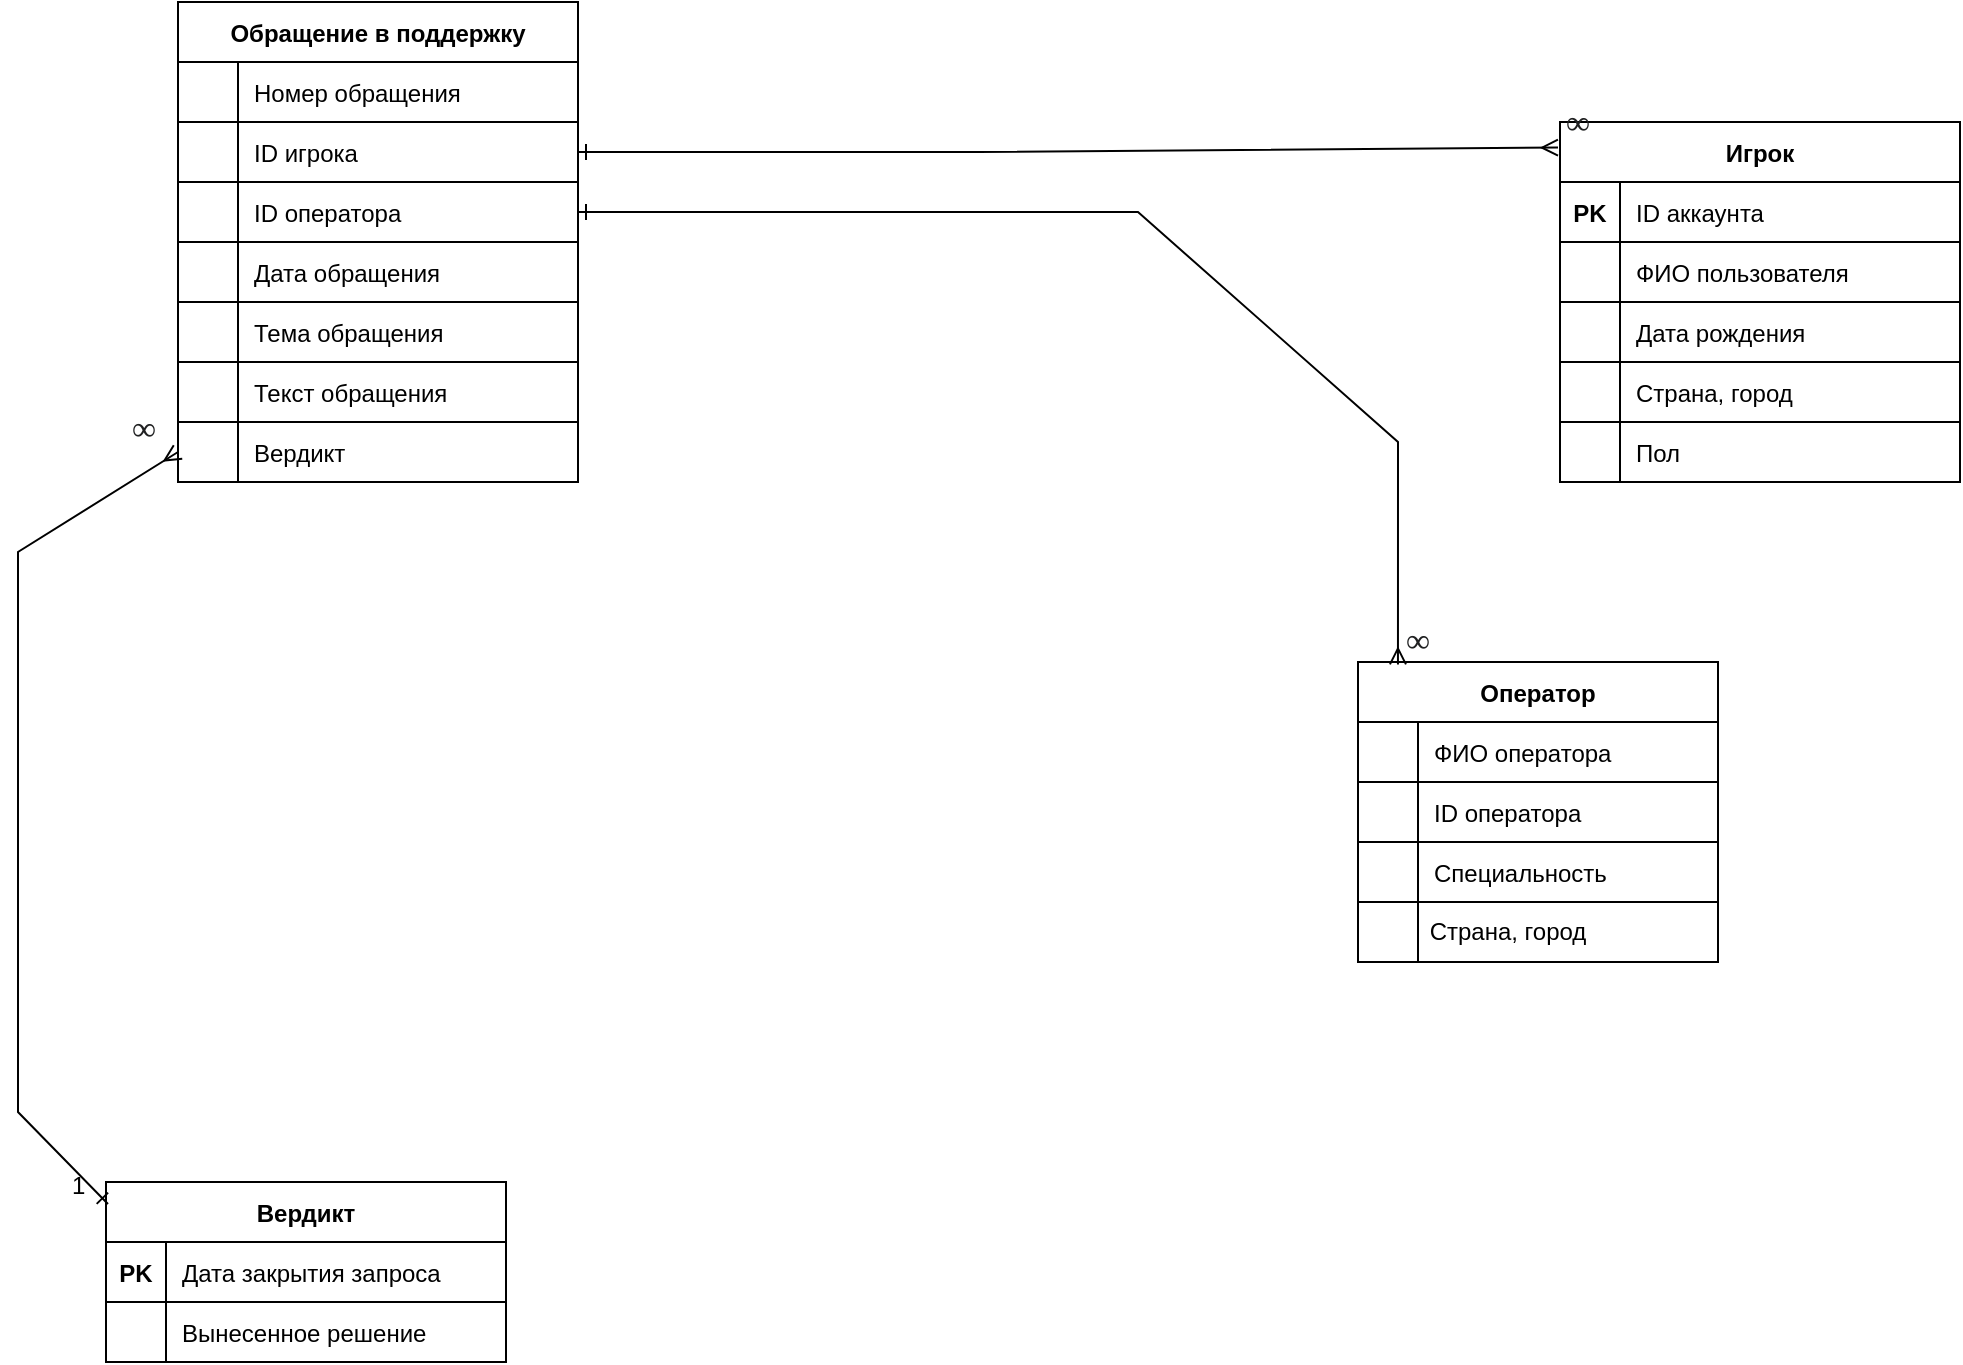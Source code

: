 <mxfile version="20.6.0" type="github">
  <diagram id="JGiZwVs_J_dFb-gfyg0E" name="Страница 1">
    <mxGraphModel dx="1134" dy="735" grid="1" gridSize="10" guides="1" tooltips="1" connect="1" arrows="1" fold="1" page="1" pageScale="1" pageWidth="827" pageHeight="1169" math="0" shadow="0">
      <root>
        <mxCell id="0" />
        <mxCell id="1" parent="0" />
        <mxCell id="j2ctVzQSkx7qdRX2qJBp-1" value="Оператор" style="shape=table;startSize=30;container=1;collapsible=1;childLayout=tableLayout;fixedRows=1;rowLines=0;fontStyle=1;align=center;resizeLast=1;" vertex="1" parent="1">
          <mxGeometry x="1040" y="1070" width="180" height="150" as="geometry" />
        </mxCell>
        <mxCell id="j2ctVzQSkx7qdRX2qJBp-5" value="" style="shape=tableRow;horizontal=0;startSize=0;swimlaneHead=0;swimlaneBody=0;fillColor=none;collapsible=0;dropTarget=0;points=[[0,0.5],[1,0.5]];portConstraint=eastwest;top=0;left=0;right=0;bottom=1;" vertex="1" parent="j2ctVzQSkx7qdRX2qJBp-1">
          <mxGeometry y="30" width="180" height="30" as="geometry" />
        </mxCell>
        <mxCell id="j2ctVzQSkx7qdRX2qJBp-6" value="" style="shape=partialRectangle;connectable=0;fillColor=none;top=0;left=0;bottom=0;right=0;fontStyle=1;overflow=hidden;" vertex="1" parent="j2ctVzQSkx7qdRX2qJBp-5">
          <mxGeometry width="30" height="30" as="geometry">
            <mxRectangle width="30" height="30" as="alternateBounds" />
          </mxGeometry>
        </mxCell>
        <mxCell id="j2ctVzQSkx7qdRX2qJBp-7" value="ФИО оператора" style="shape=partialRectangle;connectable=0;fillColor=none;top=0;left=0;bottom=0;right=0;align=left;spacingLeft=6;fontStyle=0;overflow=hidden;" vertex="1" parent="j2ctVzQSkx7qdRX2qJBp-5">
          <mxGeometry x="30" width="150" height="30" as="geometry">
            <mxRectangle width="150" height="30" as="alternateBounds" />
          </mxGeometry>
        </mxCell>
        <mxCell id="j2ctVzQSkx7qdRX2qJBp-8" value="" style="shape=tableRow;horizontal=0;startSize=0;swimlaneHead=0;swimlaneBody=0;fillColor=none;collapsible=0;dropTarget=0;points=[[0,0.5],[1,0.5]];portConstraint=eastwest;top=0;left=0;right=0;bottom=1;" vertex="1" parent="j2ctVzQSkx7qdRX2qJBp-1">
          <mxGeometry y="60" width="180" height="30" as="geometry" />
        </mxCell>
        <mxCell id="j2ctVzQSkx7qdRX2qJBp-9" value="" style="shape=partialRectangle;connectable=0;fillColor=none;top=0;left=0;bottom=0;right=0;fontStyle=1;overflow=hidden;" vertex="1" parent="j2ctVzQSkx7qdRX2qJBp-8">
          <mxGeometry width="30" height="30" as="geometry">
            <mxRectangle width="30" height="30" as="alternateBounds" />
          </mxGeometry>
        </mxCell>
        <mxCell id="j2ctVzQSkx7qdRX2qJBp-10" value="ID оператора" style="shape=partialRectangle;connectable=0;fillColor=none;top=0;left=0;bottom=0;right=0;align=left;spacingLeft=6;fontStyle=0;overflow=hidden;" vertex="1" parent="j2ctVzQSkx7qdRX2qJBp-8">
          <mxGeometry x="30" width="150" height="30" as="geometry">
            <mxRectangle width="150" height="30" as="alternateBounds" />
          </mxGeometry>
        </mxCell>
        <mxCell id="j2ctVzQSkx7qdRX2qJBp-11" value="" style="shape=tableRow;horizontal=0;startSize=0;swimlaneHead=0;swimlaneBody=0;fillColor=none;collapsible=0;dropTarget=0;points=[[0,0.5],[1,0.5]];portConstraint=eastwest;top=0;left=0;right=0;bottom=1;" vertex="1" parent="j2ctVzQSkx7qdRX2qJBp-1">
          <mxGeometry y="90" width="180" height="30" as="geometry" />
        </mxCell>
        <mxCell id="j2ctVzQSkx7qdRX2qJBp-12" value="" style="shape=partialRectangle;connectable=0;fillColor=none;top=0;left=0;bottom=0;right=0;fontStyle=1;overflow=hidden;" vertex="1" parent="j2ctVzQSkx7qdRX2qJBp-11">
          <mxGeometry width="30" height="30" as="geometry">
            <mxRectangle width="30" height="30" as="alternateBounds" />
          </mxGeometry>
        </mxCell>
        <mxCell id="j2ctVzQSkx7qdRX2qJBp-13" value="Специальность" style="shape=partialRectangle;connectable=0;fillColor=none;top=0;left=0;bottom=0;right=0;align=left;spacingLeft=6;fontStyle=0;overflow=hidden;" vertex="1" parent="j2ctVzQSkx7qdRX2qJBp-11">
          <mxGeometry x="30" width="150" height="30" as="geometry">
            <mxRectangle width="150" height="30" as="alternateBounds" />
          </mxGeometry>
        </mxCell>
        <mxCell id="j2ctVzQSkx7qdRX2qJBp-14" value="Игрок" style="shape=table;startSize=30;container=1;collapsible=1;childLayout=tableLayout;fixedRows=1;rowLines=0;fontStyle=1;align=center;resizeLast=1;" vertex="1" parent="1">
          <mxGeometry x="1141" y="800" width="200" height="180" as="geometry" />
        </mxCell>
        <mxCell id="j2ctVzQSkx7qdRX2qJBp-18" value="" style="shape=tableRow;horizontal=0;startSize=0;swimlaneHead=0;swimlaneBody=0;fillColor=none;collapsible=0;dropTarget=0;points=[[0,0.5],[1,0.5]];portConstraint=eastwest;top=0;left=0;right=0;bottom=1;" vertex="1" parent="j2ctVzQSkx7qdRX2qJBp-14">
          <mxGeometry y="30" width="200" height="30" as="geometry" />
        </mxCell>
        <mxCell id="j2ctVzQSkx7qdRX2qJBp-19" value="PK" style="shape=partialRectangle;connectable=0;fillColor=none;top=0;left=0;bottom=0;right=0;fontStyle=1;overflow=hidden;" vertex="1" parent="j2ctVzQSkx7qdRX2qJBp-18">
          <mxGeometry width="30" height="30" as="geometry">
            <mxRectangle width="30" height="30" as="alternateBounds" />
          </mxGeometry>
        </mxCell>
        <mxCell id="j2ctVzQSkx7qdRX2qJBp-20" value="ID аккаунта" style="shape=partialRectangle;connectable=0;fillColor=none;top=0;left=0;bottom=0;right=0;align=left;spacingLeft=6;fontStyle=0;overflow=hidden;" vertex="1" parent="j2ctVzQSkx7qdRX2qJBp-18">
          <mxGeometry x="30" width="170" height="30" as="geometry">
            <mxRectangle width="170" height="30" as="alternateBounds" />
          </mxGeometry>
        </mxCell>
        <mxCell id="j2ctVzQSkx7qdRX2qJBp-21" value="" style="shape=tableRow;horizontal=0;startSize=0;swimlaneHead=0;swimlaneBody=0;fillColor=none;collapsible=0;dropTarget=0;points=[[0,0.5],[1,0.5]];portConstraint=eastwest;top=0;left=0;right=0;bottom=1;" vertex="1" parent="j2ctVzQSkx7qdRX2qJBp-14">
          <mxGeometry y="60" width="200" height="30" as="geometry" />
        </mxCell>
        <mxCell id="j2ctVzQSkx7qdRX2qJBp-22" value="" style="shape=partialRectangle;connectable=0;fillColor=none;top=0;left=0;bottom=0;right=0;fontStyle=1;overflow=hidden;" vertex="1" parent="j2ctVzQSkx7qdRX2qJBp-21">
          <mxGeometry width="30" height="30" as="geometry">
            <mxRectangle width="30" height="30" as="alternateBounds" />
          </mxGeometry>
        </mxCell>
        <mxCell id="j2ctVzQSkx7qdRX2qJBp-23" value="ФИО пользователя" style="shape=partialRectangle;connectable=0;fillColor=none;top=0;left=0;bottom=0;right=0;align=left;spacingLeft=6;fontStyle=0;overflow=hidden;" vertex="1" parent="j2ctVzQSkx7qdRX2qJBp-21">
          <mxGeometry x="30" width="170" height="30" as="geometry">
            <mxRectangle width="170" height="30" as="alternateBounds" />
          </mxGeometry>
        </mxCell>
        <mxCell id="j2ctVzQSkx7qdRX2qJBp-24" value="" style="shape=tableRow;horizontal=0;startSize=0;swimlaneHead=0;swimlaneBody=0;fillColor=none;collapsible=0;dropTarget=0;points=[[0,0.5],[1,0.5]];portConstraint=eastwest;top=0;left=0;right=0;bottom=1;" vertex="1" parent="j2ctVzQSkx7qdRX2qJBp-14">
          <mxGeometry y="90" width="200" height="30" as="geometry" />
        </mxCell>
        <mxCell id="j2ctVzQSkx7qdRX2qJBp-25" value="" style="shape=partialRectangle;connectable=0;fillColor=none;top=0;left=0;bottom=0;right=0;fontStyle=1;overflow=hidden;" vertex="1" parent="j2ctVzQSkx7qdRX2qJBp-24">
          <mxGeometry width="30" height="30" as="geometry">
            <mxRectangle width="30" height="30" as="alternateBounds" />
          </mxGeometry>
        </mxCell>
        <mxCell id="j2ctVzQSkx7qdRX2qJBp-26" value="Дата рождения" style="shape=partialRectangle;connectable=0;fillColor=none;top=0;left=0;bottom=0;right=0;align=left;spacingLeft=6;fontStyle=0;overflow=hidden;" vertex="1" parent="j2ctVzQSkx7qdRX2qJBp-24">
          <mxGeometry x="30" width="170" height="30" as="geometry">
            <mxRectangle width="170" height="30" as="alternateBounds" />
          </mxGeometry>
        </mxCell>
        <mxCell id="j2ctVzQSkx7qdRX2qJBp-27" value="" style="shape=tableRow;horizontal=0;startSize=0;swimlaneHead=0;swimlaneBody=0;fillColor=none;collapsible=0;dropTarget=0;points=[[0,0.5],[1,0.5]];portConstraint=eastwest;top=0;left=0;right=0;bottom=1;" vertex="1" parent="j2ctVzQSkx7qdRX2qJBp-14">
          <mxGeometry y="120" width="200" height="30" as="geometry" />
        </mxCell>
        <mxCell id="j2ctVzQSkx7qdRX2qJBp-28" value="" style="shape=partialRectangle;connectable=0;fillColor=none;top=0;left=0;bottom=0;right=0;fontStyle=1;overflow=hidden;" vertex="1" parent="j2ctVzQSkx7qdRX2qJBp-27">
          <mxGeometry width="30" height="30" as="geometry">
            <mxRectangle width="30" height="30" as="alternateBounds" />
          </mxGeometry>
        </mxCell>
        <mxCell id="j2ctVzQSkx7qdRX2qJBp-29" value="Страна, город" style="shape=partialRectangle;connectable=0;fillColor=none;top=0;left=0;bottom=0;right=0;align=left;spacingLeft=6;fontStyle=0;overflow=hidden;" vertex="1" parent="j2ctVzQSkx7qdRX2qJBp-27">
          <mxGeometry x="30" width="170" height="30" as="geometry">
            <mxRectangle width="170" height="30" as="alternateBounds" />
          </mxGeometry>
        </mxCell>
        <mxCell id="j2ctVzQSkx7qdRX2qJBp-30" value="" style="shape=tableRow;horizontal=0;startSize=0;swimlaneHead=0;swimlaneBody=0;fillColor=none;collapsible=0;dropTarget=0;points=[[0,0.5],[1,0.5]];portConstraint=eastwest;top=0;left=0;right=0;bottom=1;" vertex="1" parent="j2ctVzQSkx7qdRX2qJBp-14">
          <mxGeometry y="150" width="200" height="30" as="geometry" />
        </mxCell>
        <mxCell id="j2ctVzQSkx7qdRX2qJBp-31" value="" style="shape=partialRectangle;connectable=0;fillColor=none;top=0;left=0;bottom=0;right=0;fontStyle=1;overflow=hidden;" vertex="1" parent="j2ctVzQSkx7qdRX2qJBp-30">
          <mxGeometry width="30" height="30" as="geometry">
            <mxRectangle width="30" height="30" as="alternateBounds" />
          </mxGeometry>
        </mxCell>
        <mxCell id="j2ctVzQSkx7qdRX2qJBp-32" value="Пол" style="shape=partialRectangle;connectable=0;fillColor=none;top=0;left=0;bottom=0;right=0;align=left;spacingLeft=6;fontStyle=0;overflow=hidden;" vertex="1" parent="j2ctVzQSkx7qdRX2qJBp-30">
          <mxGeometry x="30" width="170" height="30" as="geometry">
            <mxRectangle width="170" height="30" as="alternateBounds" />
          </mxGeometry>
        </mxCell>
        <mxCell id="j2ctVzQSkx7qdRX2qJBp-36" value="Обращение в поддержку" style="shape=table;startSize=30;container=1;collapsible=1;childLayout=tableLayout;fixedRows=1;rowLines=0;fontStyle=1;align=center;resizeLast=1;" vertex="1" parent="1">
          <mxGeometry x="450" y="740" width="200" height="240" as="geometry" />
        </mxCell>
        <mxCell id="j2ctVzQSkx7qdRX2qJBp-40" value="" style="shape=tableRow;horizontal=0;startSize=0;swimlaneHead=0;swimlaneBody=0;fillColor=none;collapsible=0;dropTarget=0;points=[[0,0.5],[1,0.5]];portConstraint=eastwest;top=0;left=0;right=0;bottom=1;" vertex="1" parent="j2ctVzQSkx7qdRX2qJBp-36">
          <mxGeometry y="30" width="200" height="30" as="geometry" />
        </mxCell>
        <mxCell id="j2ctVzQSkx7qdRX2qJBp-41" value="" style="shape=partialRectangle;connectable=0;fillColor=none;top=0;left=0;bottom=0;right=0;fontStyle=1;overflow=hidden;" vertex="1" parent="j2ctVzQSkx7qdRX2qJBp-40">
          <mxGeometry width="30" height="30" as="geometry">
            <mxRectangle width="30" height="30" as="alternateBounds" />
          </mxGeometry>
        </mxCell>
        <mxCell id="j2ctVzQSkx7qdRX2qJBp-42" value="Номер обращения" style="shape=partialRectangle;connectable=0;fillColor=none;top=0;left=0;bottom=0;right=0;align=left;spacingLeft=6;fontStyle=0;overflow=hidden;" vertex="1" parent="j2ctVzQSkx7qdRX2qJBp-40">
          <mxGeometry x="30" width="170" height="30" as="geometry">
            <mxRectangle width="170" height="30" as="alternateBounds" />
          </mxGeometry>
        </mxCell>
        <mxCell id="j2ctVzQSkx7qdRX2qJBp-43" value="" style="shape=tableRow;horizontal=0;startSize=0;swimlaneHead=0;swimlaneBody=0;fillColor=none;collapsible=0;dropTarget=0;points=[[0,0.5],[1,0.5]];portConstraint=eastwest;top=0;left=0;right=0;bottom=1;" vertex="1" parent="j2ctVzQSkx7qdRX2qJBp-36">
          <mxGeometry y="60" width="200" height="30" as="geometry" />
        </mxCell>
        <mxCell id="j2ctVzQSkx7qdRX2qJBp-44" value="" style="shape=partialRectangle;connectable=0;fillColor=none;top=0;left=0;bottom=0;right=0;fontStyle=1;overflow=hidden;" vertex="1" parent="j2ctVzQSkx7qdRX2qJBp-43">
          <mxGeometry width="30" height="30" as="geometry">
            <mxRectangle width="30" height="30" as="alternateBounds" />
          </mxGeometry>
        </mxCell>
        <mxCell id="j2ctVzQSkx7qdRX2qJBp-45" value="ID игрока" style="shape=partialRectangle;connectable=0;fillColor=none;top=0;left=0;bottom=0;right=0;align=left;spacingLeft=6;fontStyle=0;overflow=hidden;" vertex="1" parent="j2ctVzQSkx7qdRX2qJBp-43">
          <mxGeometry x="30" width="170" height="30" as="geometry">
            <mxRectangle width="170" height="30" as="alternateBounds" />
          </mxGeometry>
        </mxCell>
        <mxCell id="j2ctVzQSkx7qdRX2qJBp-46" value="" style="shape=tableRow;horizontal=0;startSize=0;swimlaneHead=0;swimlaneBody=0;fillColor=none;collapsible=0;dropTarget=0;points=[[0,0.5],[1,0.5]];portConstraint=eastwest;top=0;left=0;right=0;bottom=1;" vertex="1" parent="j2ctVzQSkx7qdRX2qJBp-36">
          <mxGeometry y="90" width="200" height="30" as="geometry" />
        </mxCell>
        <mxCell id="j2ctVzQSkx7qdRX2qJBp-47" value="" style="shape=partialRectangle;connectable=0;fillColor=none;top=0;left=0;bottom=0;right=0;fontStyle=1;overflow=hidden;" vertex="1" parent="j2ctVzQSkx7qdRX2qJBp-46">
          <mxGeometry width="30" height="30" as="geometry">
            <mxRectangle width="30" height="30" as="alternateBounds" />
          </mxGeometry>
        </mxCell>
        <mxCell id="j2ctVzQSkx7qdRX2qJBp-48" value="ID оператора" style="shape=partialRectangle;connectable=0;fillColor=none;top=0;left=0;bottom=0;right=0;align=left;spacingLeft=6;fontStyle=0;overflow=hidden;" vertex="1" parent="j2ctVzQSkx7qdRX2qJBp-46">
          <mxGeometry x="30" width="170" height="30" as="geometry">
            <mxRectangle width="170" height="30" as="alternateBounds" />
          </mxGeometry>
        </mxCell>
        <mxCell id="j2ctVzQSkx7qdRX2qJBp-49" value="" style="shape=tableRow;horizontal=0;startSize=0;swimlaneHead=0;swimlaneBody=0;fillColor=none;collapsible=0;dropTarget=0;points=[[0,0.5],[1,0.5]];portConstraint=eastwest;top=0;left=0;right=0;bottom=1;" vertex="1" parent="j2ctVzQSkx7qdRX2qJBp-36">
          <mxGeometry y="120" width="200" height="30" as="geometry" />
        </mxCell>
        <mxCell id="j2ctVzQSkx7qdRX2qJBp-50" value="" style="shape=partialRectangle;connectable=0;fillColor=none;top=0;left=0;bottom=0;right=0;fontStyle=1;overflow=hidden;" vertex="1" parent="j2ctVzQSkx7qdRX2qJBp-49">
          <mxGeometry width="30" height="30" as="geometry">
            <mxRectangle width="30" height="30" as="alternateBounds" />
          </mxGeometry>
        </mxCell>
        <mxCell id="j2ctVzQSkx7qdRX2qJBp-51" value="Дата обращения" style="shape=partialRectangle;connectable=0;fillColor=none;top=0;left=0;bottom=0;right=0;align=left;spacingLeft=6;fontStyle=0;overflow=hidden;" vertex="1" parent="j2ctVzQSkx7qdRX2qJBp-49">
          <mxGeometry x="30" width="170" height="30" as="geometry">
            <mxRectangle width="170" height="30" as="alternateBounds" />
          </mxGeometry>
        </mxCell>
        <mxCell id="j2ctVzQSkx7qdRX2qJBp-52" value="" style="shape=tableRow;horizontal=0;startSize=0;swimlaneHead=0;swimlaneBody=0;fillColor=none;collapsible=0;dropTarget=0;points=[[0,0.5],[1,0.5]];portConstraint=eastwest;top=0;left=0;right=0;bottom=1;" vertex="1" parent="j2ctVzQSkx7qdRX2qJBp-36">
          <mxGeometry y="150" width="200" height="30" as="geometry" />
        </mxCell>
        <mxCell id="j2ctVzQSkx7qdRX2qJBp-53" value="" style="shape=partialRectangle;connectable=0;fillColor=none;top=0;left=0;bottom=0;right=0;fontStyle=1;overflow=hidden;" vertex="1" parent="j2ctVzQSkx7qdRX2qJBp-52">
          <mxGeometry width="30" height="30" as="geometry">
            <mxRectangle width="30" height="30" as="alternateBounds" />
          </mxGeometry>
        </mxCell>
        <mxCell id="j2ctVzQSkx7qdRX2qJBp-54" value="Тема обращения" style="shape=partialRectangle;connectable=0;fillColor=none;top=0;left=0;bottom=0;right=0;align=left;spacingLeft=6;fontStyle=0;overflow=hidden;" vertex="1" parent="j2ctVzQSkx7qdRX2qJBp-52">
          <mxGeometry x="30" width="170" height="30" as="geometry">
            <mxRectangle width="170" height="30" as="alternateBounds" />
          </mxGeometry>
        </mxCell>
        <mxCell id="j2ctVzQSkx7qdRX2qJBp-55" value="" style="shape=tableRow;horizontal=0;startSize=0;swimlaneHead=0;swimlaneBody=0;fillColor=none;collapsible=0;dropTarget=0;points=[[0,0.5],[1,0.5]];portConstraint=eastwest;top=0;left=0;right=0;bottom=1;" vertex="1" parent="j2ctVzQSkx7qdRX2qJBp-36">
          <mxGeometry y="180" width="200" height="30" as="geometry" />
        </mxCell>
        <mxCell id="j2ctVzQSkx7qdRX2qJBp-56" value="" style="shape=partialRectangle;connectable=0;fillColor=none;top=0;left=0;bottom=0;right=0;fontStyle=1;overflow=hidden;" vertex="1" parent="j2ctVzQSkx7qdRX2qJBp-55">
          <mxGeometry width="30" height="30" as="geometry">
            <mxRectangle width="30" height="30" as="alternateBounds" />
          </mxGeometry>
        </mxCell>
        <mxCell id="j2ctVzQSkx7qdRX2qJBp-57" value="Текст обращения" style="shape=partialRectangle;connectable=0;fillColor=none;top=0;left=0;bottom=0;right=0;align=left;spacingLeft=6;fontStyle=0;overflow=hidden;" vertex="1" parent="j2ctVzQSkx7qdRX2qJBp-55">
          <mxGeometry x="30" width="170" height="30" as="geometry">
            <mxRectangle width="170" height="30" as="alternateBounds" />
          </mxGeometry>
        </mxCell>
        <mxCell id="j2ctVzQSkx7qdRX2qJBp-61" value="" style="shape=tableRow;horizontal=0;startSize=0;swimlaneHead=0;swimlaneBody=0;fillColor=none;collapsible=0;dropTarget=0;points=[[0,0.5],[1,0.5]];portConstraint=eastwest;top=0;left=0;right=0;bottom=1;" vertex="1" parent="j2ctVzQSkx7qdRX2qJBp-36">
          <mxGeometry y="210" width="200" height="30" as="geometry" />
        </mxCell>
        <mxCell id="j2ctVzQSkx7qdRX2qJBp-62" value="" style="shape=partialRectangle;connectable=0;fillColor=none;top=0;left=0;bottom=0;right=0;fontStyle=1;overflow=hidden;" vertex="1" parent="j2ctVzQSkx7qdRX2qJBp-61">
          <mxGeometry width="30" height="30" as="geometry">
            <mxRectangle width="30" height="30" as="alternateBounds" />
          </mxGeometry>
        </mxCell>
        <mxCell id="j2ctVzQSkx7qdRX2qJBp-63" value="Вердикт" style="shape=partialRectangle;connectable=0;fillColor=none;top=0;left=0;bottom=0;right=0;align=left;spacingLeft=6;fontStyle=0;overflow=hidden;" vertex="1" parent="j2ctVzQSkx7qdRX2qJBp-61">
          <mxGeometry x="30" width="170" height="30" as="geometry">
            <mxRectangle width="170" height="30" as="alternateBounds" />
          </mxGeometry>
        </mxCell>
        <mxCell id="j2ctVzQSkx7qdRX2qJBp-64" value="Вердикт" style="shape=table;startSize=30;container=1;collapsible=1;childLayout=tableLayout;fixedRows=1;rowLines=0;fontStyle=1;align=center;resizeLast=1;" vertex="1" parent="1">
          <mxGeometry x="414" y="1330" width="200" height="90" as="geometry" />
        </mxCell>
        <mxCell id="j2ctVzQSkx7qdRX2qJBp-68" value="" style="shape=tableRow;horizontal=0;startSize=0;swimlaneHead=0;swimlaneBody=0;fillColor=none;collapsible=0;dropTarget=0;points=[[0,0.5],[1,0.5]];portConstraint=eastwest;top=0;left=0;right=0;bottom=1;" vertex="1" parent="j2ctVzQSkx7qdRX2qJBp-64">
          <mxGeometry y="30" width="200" height="30" as="geometry" />
        </mxCell>
        <mxCell id="j2ctVzQSkx7qdRX2qJBp-69" value="PK" style="shape=partialRectangle;connectable=0;fillColor=none;top=0;left=0;bottom=0;right=0;fontStyle=1;overflow=hidden;" vertex="1" parent="j2ctVzQSkx7qdRX2qJBp-68">
          <mxGeometry width="30" height="30" as="geometry">
            <mxRectangle width="30" height="30" as="alternateBounds" />
          </mxGeometry>
        </mxCell>
        <mxCell id="j2ctVzQSkx7qdRX2qJBp-70" value="Дата закрытия запроса" style="shape=partialRectangle;connectable=0;fillColor=none;top=0;left=0;bottom=0;right=0;align=left;spacingLeft=6;fontStyle=0;overflow=hidden;" vertex="1" parent="j2ctVzQSkx7qdRX2qJBp-68">
          <mxGeometry x="30" width="170" height="30" as="geometry">
            <mxRectangle width="170" height="30" as="alternateBounds" />
          </mxGeometry>
        </mxCell>
        <mxCell id="j2ctVzQSkx7qdRX2qJBp-71" value="" style="shape=tableRow;horizontal=0;startSize=0;swimlaneHead=0;swimlaneBody=0;fillColor=none;collapsible=0;dropTarget=0;points=[[0,0.5],[1,0.5]];portConstraint=eastwest;top=0;left=0;right=0;bottom=1;" vertex="1" parent="j2ctVzQSkx7qdRX2qJBp-64">
          <mxGeometry y="60" width="200" height="30" as="geometry" />
        </mxCell>
        <mxCell id="j2ctVzQSkx7qdRX2qJBp-72" value="" style="shape=partialRectangle;connectable=0;fillColor=none;top=0;left=0;bottom=0;right=0;fontStyle=1;overflow=hidden;" vertex="1" parent="j2ctVzQSkx7qdRX2qJBp-71">
          <mxGeometry width="30" height="30" as="geometry">
            <mxRectangle width="30" height="30" as="alternateBounds" />
          </mxGeometry>
        </mxCell>
        <mxCell id="j2ctVzQSkx7qdRX2qJBp-73" value="Вынесенное решение" style="shape=partialRectangle;connectable=0;fillColor=none;top=0;left=0;bottom=0;right=0;align=left;spacingLeft=6;fontStyle=0;overflow=hidden;" vertex="1" parent="j2ctVzQSkx7qdRX2qJBp-71">
          <mxGeometry x="30" width="170" height="30" as="geometry">
            <mxRectangle width="170" height="30" as="alternateBounds" />
          </mxGeometry>
        </mxCell>
        <mxCell id="j2ctVzQSkx7qdRX2qJBp-74" value="" style="endArrow=ERmany;html=1;rounded=0;startArrow=ERone;startFill=0;endFill=0;exitX=1;exitY=0.5;exitDx=0;exitDy=0;entryX=-0.005;entryY=0.071;entryDx=0;entryDy=0;entryPerimeter=0;" edge="1" parent="1" source="j2ctVzQSkx7qdRX2qJBp-43" target="j2ctVzQSkx7qdRX2qJBp-14">
          <mxGeometry relative="1" as="geometry">
            <mxPoint x="600" y="1100" as="sourcePoint" />
            <mxPoint x="1140" y="760" as="targetPoint" />
            <Array as="points">
              <mxPoint x="730" y="815" />
              <mxPoint x="850" y="815" />
            </Array>
          </mxGeometry>
        </mxCell>
        <mxCell id="j2ctVzQSkx7qdRX2qJBp-76" value="&lt;span style=&quot;color: rgb(32, 33, 34); font-family: times, serif, &amp;quot;palatino linotype&amp;quot;, &amp;quot;new athena unicode&amp;quot;, athena, gentium, code2000; font-size: 16.8px; text-align: start;&quot;&gt;∞&lt;/span&gt;" style="resizable=0;html=1;align=right;verticalAlign=bottom;" connectable="0" vertex="1" parent="j2ctVzQSkx7qdRX2qJBp-74">
          <mxGeometry x="1" relative="1" as="geometry">
            <mxPoint x="17" as="offset" />
          </mxGeometry>
        </mxCell>
        <mxCell id="j2ctVzQSkx7qdRX2qJBp-77" value="" style="endArrow=ERmany;html=1;rounded=0;startArrow=ERone;startFill=0;endFill=0;exitX=1;exitY=0.5;exitDx=0;exitDy=0;entryX=0.111;entryY=0.008;entryDx=0;entryDy=0;entryPerimeter=0;" edge="1" parent="1" source="j2ctVzQSkx7qdRX2qJBp-46" target="j2ctVzQSkx7qdRX2qJBp-1">
          <mxGeometry relative="1" as="geometry">
            <mxPoint x="970" y="1025" as="sourcePoint" />
            <mxPoint x="1030" y="1040" as="targetPoint" />
            <Array as="points">
              <mxPoint x="930" y="845" />
              <mxPoint x="1060" y="960" />
            </Array>
          </mxGeometry>
        </mxCell>
        <mxCell id="j2ctVzQSkx7qdRX2qJBp-79" value="&lt;span style=&quot;color: rgb(32, 33, 34); font-family: times, serif, &amp;quot;palatino linotype&amp;quot;, &amp;quot;new athena unicode&amp;quot;, athena, gentium, code2000; font-size: 16.8px; text-align: start;&quot;&gt;∞&lt;/span&gt;" style="resizable=0;html=1;align=right;verticalAlign=bottom;" connectable="0" vertex="1" parent="j2ctVzQSkx7qdRX2qJBp-77">
          <mxGeometry x="1" relative="1" as="geometry">
            <mxPoint x="17" as="offset" />
          </mxGeometry>
        </mxCell>
        <mxCell id="j2ctVzQSkx7qdRX2qJBp-80" value="" style="endArrow=ERmany;html=1;rounded=0;startArrow=ERone;startFill=0;endFill=0;entryX=0;entryY=0.5;entryDx=0;entryDy=0;exitX=0.005;exitY=0.122;exitDx=0;exitDy=0;exitPerimeter=0;" edge="1" parent="1" source="j2ctVzQSkx7qdRX2qJBp-64" target="j2ctVzQSkx7qdRX2qJBp-61">
          <mxGeometry relative="1" as="geometry">
            <mxPoint x="450" y="1280" as="sourcePoint" />
            <mxPoint x="632.6" y="1206.08" as="targetPoint" />
            <Array as="points">
              <mxPoint x="370" y="1295" />
              <mxPoint x="370" y="1015" />
            </Array>
          </mxGeometry>
        </mxCell>
        <mxCell id="j2ctVzQSkx7qdRX2qJBp-81" value="1" style="resizable=0;html=1;align=left;verticalAlign=bottom;" connectable="0" vertex="1" parent="j2ctVzQSkx7qdRX2qJBp-80">
          <mxGeometry x="-1" relative="1" as="geometry">
            <mxPoint x="-20" as="offset" />
          </mxGeometry>
        </mxCell>
        <mxCell id="j2ctVzQSkx7qdRX2qJBp-82" value="&lt;span style=&quot;color: rgb(32, 33, 34); font-family: times, serif, &amp;quot;palatino linotype&amp;quot;, &amp;quot;new athena unicode&amp;quot;, athena, gentium, code2000; font-size: 16.8px; text-align: start;&quot;&gt;∞&lt;/span&gt;" style="resizable=0;html=1;align=right;verticalAlign=bottom;" connectable="0" vertex="1" parent="j2ctVzQSkx7qdRX2qJBp-80">
          <mxGeometry x="1" relative="1" as="geometry">
            <mxPoint x="-10" as="offset" />
          </mxGeometry>
        </mxCell>
        <mxCell id="j2ctVzQSkx7qdRX2qJBp-165" value="" style="shape=partialRectangle;connectable=0;top=1;left=1;bottom=1;right=1;fontStyle=1;overflow=hidden;perimeterSpacing=1;" vertex="1" parent="1">
          <mxGeometry x="1040" y="1190" width="30" height="30" as="geometry">
            <mxRectangle width="30" height="30" as="alternateBounds" />
          </mxGeometry>
        </mxCell>
        <mxCell id="j2ctVzQSkx7qdRX2qJBp-166" value="&lt;div style=&quot;text-align: left;&quot;&gt;&lt;span style=&quot;background-color: initial;&quot;&gt;Страна, город&lt;/span&gt;&lt;/div&gt;" style="text;html=1;strokeColor=none;fillColor=none;align=center;verticalAlign=middle;whiteSpace=wrap;rounded=0;" vertex="1" parent="1">
          <mxGeometry x="1070" y="1190" width="90" height="30" as="geometry" />
        </mxCell>
      </root>
    </mxGraphModel>
  </diagram>
</mxfile>
